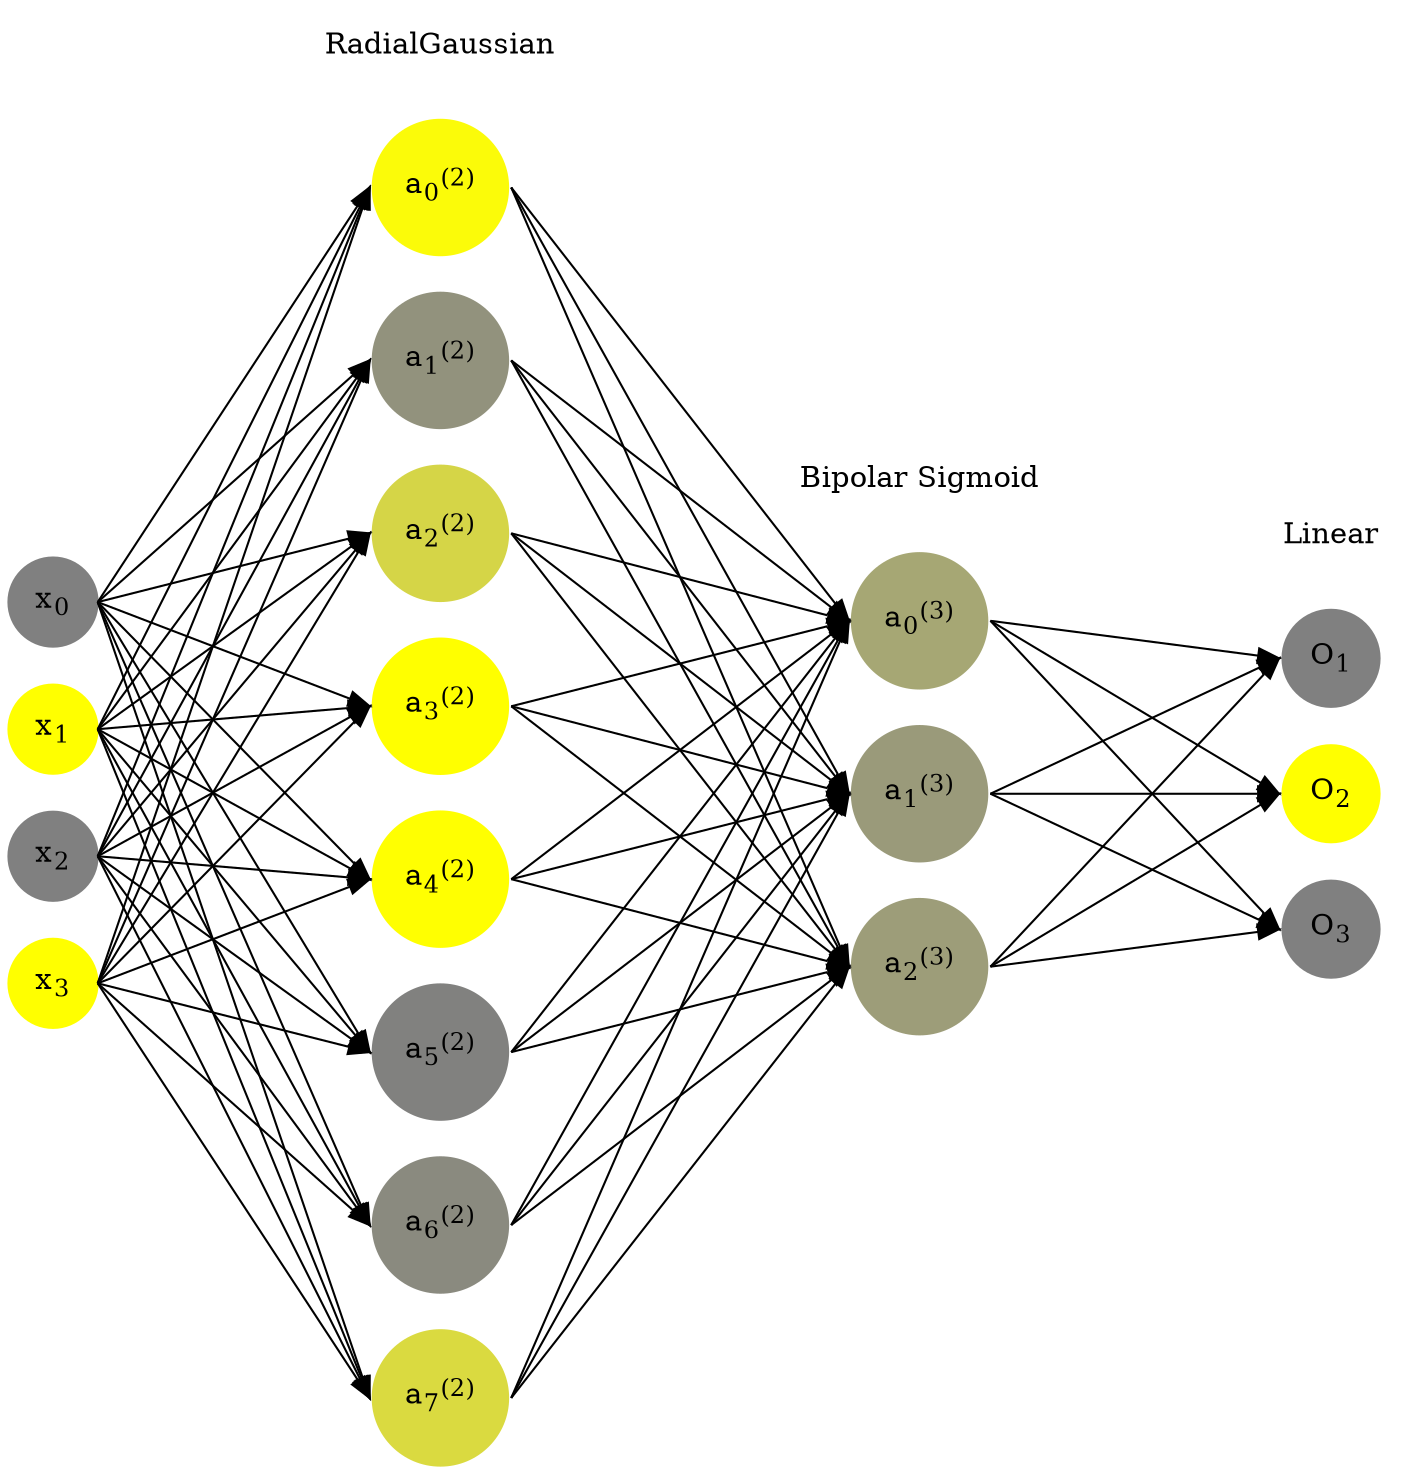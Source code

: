 digraph G {
	rankdir = LR;
	splines=false;
	edge[style=invis];
	ranksep= 1.4;
	{
	node [shape=circle, color="0.1667, 0.0, 0.5", style=filled, fillcolor="0.1667, 0.0, 0.5"];
	x0 [label=<x<sub>0</sub>>];
	}
	{
	node [shape=circle, color="0.1667, 1.0, 1.0", style=filled, fillcolor="0.1667, 1.0, 1.0"];
	x1 [label=<x<sub>1</sub>>];
	}
	{
	node [shape=circle, color="0.1667, 0.0, 0.5", style=filled, fillcolor="0.1667, 0.0, 0.5"];
	x2 [label=<x<sub>2</sub>>];
	}
	{
	node [shape=circle, color="0.1667, 1.0, 1.0", style=filled, fillcolor="0.1667, 1.0, 1.0"];
	x3 [label=<x<sub>3</sub>>];
	}
	{
	node [shape=circle, color="0.1667, 0.963475, 0.981738", style=filled, fillcolor="0.1667, 0.963475, 0.981738"];
	a02 [label=<a<sub>0</sub><sup>(2)</sup>>];
	}
	{
	node [shape=circle, color="0.1667, 0.146553, 0.573276", style=filled, fillcolor="0.1667, 0.146553, 0.573276"];
	a12 [label=<a<sub>1</sub><sup>(2)</sup>>];
	}
	{
	node [shape=circle, color="0.1667, 0.666127, 0.833064", style=filled, fillcolor="0.1667, 0.666127, 0.833064"];
	a22 [label=<a<sub>2</sub><sup>(2)</sup>>];
	}
	{
	node [shape=circle, color="0.1667, 0.997778, 0.998889", style=filled, fillcolor="0.1667, 0.997778, 0.998889"];
	a32 [label=<a<sub>3</sub><sup>(2)</sup>>];
	}
	{
	node [shape=circle, color="0.1667, 0.993652, 0.996826", style=filled, fillcolor="0.1667, 0.993652, 0.996826"];
	a42 [label=<a<sub>4</sub><sup>(2)</sup>>];
	}
	{
	node [shape=circle, color="0.1667, 0.015375, 0.507688", style=filled, fillcolor="0.1667, 0.015375, 0.507688"];
	a52 [label=<a<sub>5</sub><sup>(2)</sup>>];
	}
	{
	node [shape=circle, color="0.1667, 0.084703, 0.542352", style=filled, fillcolor="0.1667, 0.084703, 0.542352"];
	a62 [label=<a<sub>6</sub><sup>(2)</sup>>];
	}
	{
	node [shape=circle, color="0.1667, 0.704989, 0.852494", style=filled, fillcolor="0.1667, 0.704989, 0.852494"];
	a72 [label=<a<sub>7</sub><sup>(2)</sup>>];
	}
	{
	node [shape=circle, color="0.1667, 0.304769, 0.652385", style=filled, fillcolor="0.1667, 0.304769, 0.652385"];
	a03 [label=<a<sub>0</sub><sup>(3)</sup>>];
	}
	{
	node [shape=circle, color="0.1667, 0.203833, 0.601917", style=filled, fillcolor="0.1667, 0.203833, 0.601917"];
	a13 [label=<a<sub>1</sub><sup>(3)</sup>>];
	}
	{
	node [shape=circle, color="0.1667, 0.231564, 0.615782", style=filled, fillcolor="0.1667, 0.231564, 0.615782"];
	a23 [label=<a<sub>2</sub><sup>(3)</sup>>];
	}
	{
	node [shape=circle, color="0.1667, 0.0, 0.5", style=filled, fillcolor="0.1667, 0.0, 0.5"];
	O1 [label=<O<sub>1</sub>>];
	}
	{
	node [shape=circle, color="0.1667, 1.0, 1.0", style=filled, fillcolor="0.1667, 1.0, 1.0"];
	O2 [label=<O<sub>2</sub>>];
	}
	{
	node [shape=circle, color="0.1667, 0.0, 0.5", style=filled, fillcolor="0.1667, 0.0, 0.5"];
	O3 [label=<O<sub>3</sub>>];
	}
	{
	rank=same;
	x0->x1->x2->x3;
	}
	{
	rank=same;
	a02->a12->a22->a32->a42->a52->a62->a72;
	}
	{
	rank=same;
	a03->a13->a23;
	}
	{
	rank=same;
	O1->O2->O3;
	}
	l1 [shape=plaintext,label="RadialGaussian"];
	l1->a02;
	{rank=same; l1;a02};
	l2 [shape=plaintext,label="Bipolar Sigmoid"];
	l2->a03;
	{rank=same; l2;a03};
	l3 [shape=plaintext,label="Linear"];
	l3->O1;
	{rank=same; l3;O1};
edge[style=solid, tailport=e, headport=w];
	{x0;x1;x2;x3} -> {a02;a12;a22;a32;a42;a52;a62;a72};
	{a02;a12;a22;a32;a42;a52;a62;a72} -> {a03;a13;a23};
	{a03;a13;a23} -> {O1,O2,O3};
}